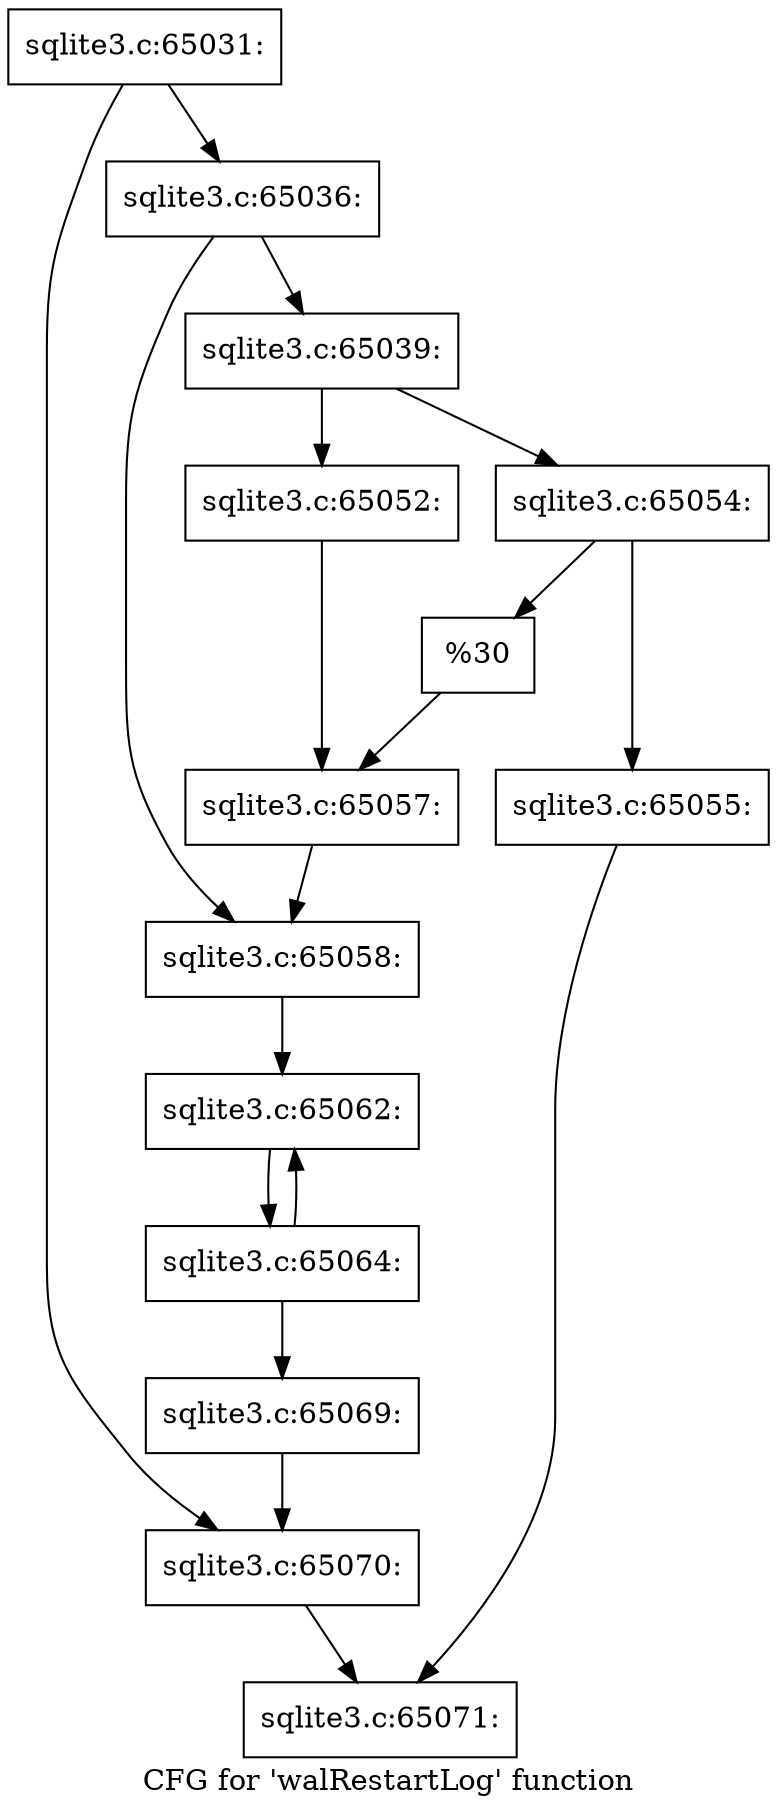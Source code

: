 digraph "CFG for 'walRestartLog' function" {
	label="CFG for 'walRestartLog' function";

	Node0x55c0f73ba7a0 [shape=record,label="{sqlite3.c:65031:}"];
	Node0x55c0f73ba7a0 -> Node0x55c0f73bc840;
	Node0x55c0f73ba7a0 -> Node0x55c0f73bc890;
	Node0x55c0f73bc840 [shape=record,label="{sqlite3.c:65036:}"];
	Node0x55c0f73bc840 -> Node0x55c0f58f5b00;
	Node0x55c0f73bc840 -> Node0x55c0f5334c70;
	Node0x55c0f58f5b00 [shape=record,label="{sqlite3.c:65039:}"];
	Node0x55c0f58f5b00 -> Node0x55c0f58fe4f0;
	Node0x55c0f58f5b00 -> Node0x55c0f73c0260;
	Node0x55c0f58fe4f0 [shape=record,label="{sqlite3.c:65052:}"];
	Node0x55c0f58fe4f0 -> Node0x55c0f73bff00;
	Node0x55c0f73c0260 [shape=record,label="{sqlite3.c:65054:}"];
	Node0x55c0f73c0260 -> Node0x55c0f58fe540;
	Node0x55c0f73c0260 -> Node0x55c0f5912250;
	Node0x55c0f58fe540 [shape=record,label="{sqlite3.c:65055:}"];
	Node0x55c0f58fe540 -> Node0x55c0f73bb370;
	Node0x55c0f5912250 [shape=record,label="{%30}"];
	Node0x55c0f5912250 -> Node0x55c0f73bff00;
	Node0x55c0f73bff00 [shape=record,label="{sqlite3.c:65057:}"];
	Node0x55c0f73bff00 -> Node0x55c0f5334c70;
	Node0x55c0f5334c70 [shape=record,label="{sqlite3.c:65058:}"];
	Node0x55c0f5334c70 -> Node0x55c0f73c1710;
	Node0x55c0f73c1710 [shape=record,label="{sqlite3.c:65062:}"];
	Node0x55c0f73c1710 -> Node0x55c0f73c0770;
	Node0x55c0f73c0770 [shape=record,label="{sqlite3.c:65064:}"];
	Node0x55c0f73c0770 -> Node0x55c0f73c1710;
	Node0x55c0f73c0770 -> Node0x55c0f58fe4a0;
	Node0x55c0f58fe4a0 [shape=record,label="{sqlite3.c:65069:}"];
	Node0x55c0f58fe4a0 -> Node0x55c0f73bc890;
	Node0x55c0f73bc890 [shape=record,label="{sqlite3.c:65070:}"];
	Node0x55c0f73bc890 -> Node0x55c0f73bb370;
	Node0x55c0f73bb370 [shape=record,label="{sqlite3.c:65071:}"];
}
